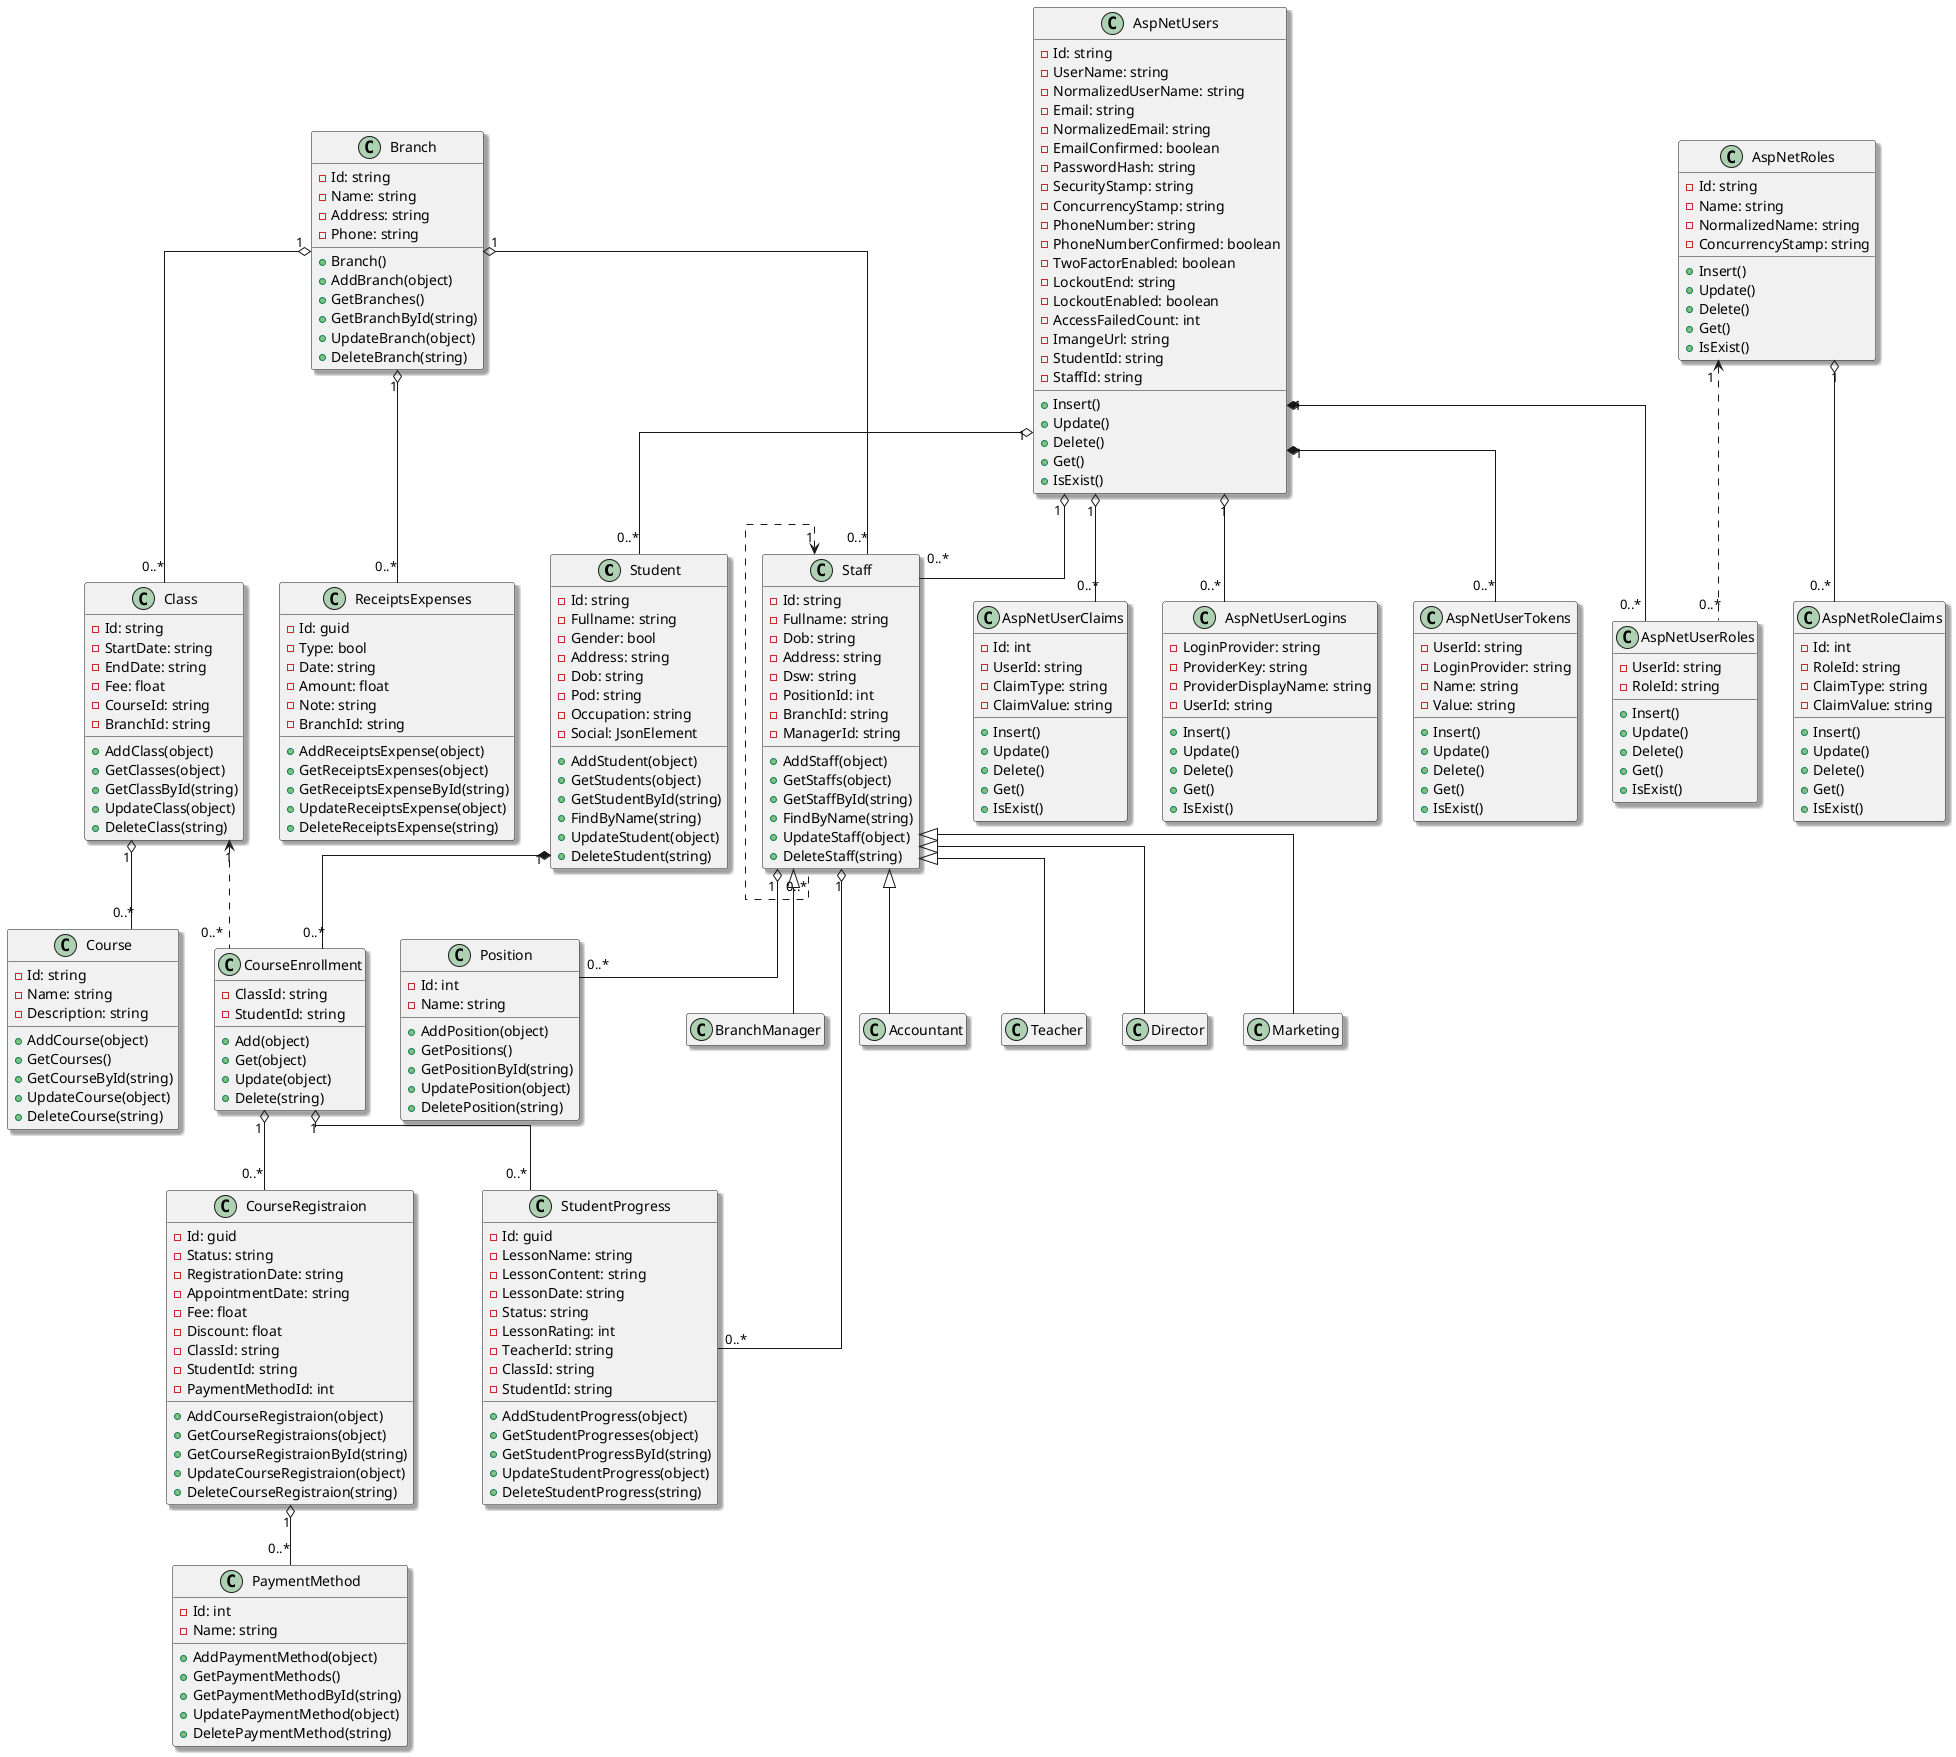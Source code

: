 @startuml SaoVietClassDiagram

skinparam linetype ortho
skinparam shadowing true

class Student {
	- Id: string
	- Fullname: string
	- Gender: bool
	- Address: string
	- Dob: string
	- Pod: string
	- Occupation: string
	- Social: JsonElement
	+ AddStudent(object)
	+ GetStudents(object)
    + GetStudentById(string)
    + FindByName(string)
	+ UpdateStudent(object)
	+ DeleteStudent(string)
}

class CourseEnrollment {
	- ClassId: string
	- StudentId: string
	+ Add(object)
	+ Get(object)
    + Update(object)
    + Delete(string)
}

class Class {
	- Id: string
	- StartDate: string
	- EndDate: string
	- Fee: float
	- CourseId: string
	- BranchId: string
	+ AddClass(object)
	+ GetClasses(object)
	+ GetClassById(string)
    + UpdateClass(object)
    + DeleteClass(string)
}

class Course {
	- Id: string
	- Name: string
	- Description: string
	+ AddCourse(object)
	+ GetCourses()
	+ GetCourseById(string)
    + UpdateCourse(object)
    + DeleteCourse(string)
}

class Branch {
	- Id: string
	- Name: string
	- Address: string
	- Phone: string
	+ Branch()
	+ AddBranch(object)
	+ GetBranches()
	+ GetBranchById(string)
    + UpdateBranch(object)
    + DeleteBranch(string)
}

class ReceiptsExpenses {
	- Id: guid
	- Type: bool
	- Date: string
	- Amount: float
	- Note: string
	- BranchId: string
	+ AddReceiptsExpense(object)
	+ GetReceiptsExpenses(object)
	+ GetReceiptsExpenseById(string)
    + UpdateReceiptsExpense(object)
    + DeleteReceiptsExpense(string)
}

class Staff {
	- Id: string
	- Fullname: string
	- Dob: string
	- Address: string
	- Dsw: string
	- PositionId: int
	- BranchId: string
	- ManagerId: string
	+ AddStaff(object)
	+ GetStaffs(object)
    + GetStaffById(string)
    + FindByName(string)
	+ UpdateStaff(object)
	+ DeleteStaff(string)
}

class Position {
	- Id: int
	- Name: string
	+ AddPosition(object)
	+ GetPositions()
	+ GetPositionById(string)
    + UpdatePosition(object)
    + DeletePosition(string)
}

class StudentProgress {
	- Id: guid
	- LessonName: string
	- LessonContent: string
	- LessonDate: string
	- Status: string
	- LessonRating: int
	- TeacherId: string
	- ClassId: string
	- StudentId: string
	+ AddStudentProgress(object)
	+ GetStudentProgresses(object)
	+ GetStudentProgressById(string)
    + UpdateStudentProgress(object)
    + DeleteStudentProgress(string)
}

class CourseRegistraion {
	- Id: guid
	- Status: string
	- RegistrationDate: string
	- AppointmentDate: string
	- Fee: float
	- Discount: float
	- ClassId: string
	- StudentId: string
	- PaymentMethodId: int
	+ AddCourseRegistraion(object)
	+ GetCourseRegistraions(object)
	+ GetCourseRegistraionById(string)
    + UpdateCourseRegistraion(object)
    + DeleteCourseRegistraion(string)
}

class PaymentMethod {
	- Id: int
	- Name: string
	+ AddPaymentMethod(object)
	+ GetPaymentMethods()
	+ GetPaymentMethodById(string)
    + UpdatePaymentMethod(object)
    + DeletePaymentMethod(string)
}

class AspNetUsers {
	- Id: string
	- UserName: string
	- NormalizedUserName: string
	- Email: string
	- NormalizedEmail: string
	- EmailConfirmed: boolean
	- PasswordHash: string
	- SecurityStamp: string
	- ConcurrencyStamp: string
	- PhoneNumber: string
	- PhoneNumberConfirmed: boolean
	- TwoFactorEnabled: boolean
	- LockoutEnd: string
	- LockoutEnabled: boolean
	- AccessFailedCount: int
	- ImangeUrl: string
	- StudentId: string
	- StaffId: string
	+ Insert()
	+ Update()
	+ Delete()
	+ Get()
	+ IsExist()
}

class AspNetUserClaims {
	- Id: int
	- UserId: string
	- ClaimType: string
	- ClaimValue: string
	+ Insert()
	+ Update()
	+ Delete()
	+ Get()
	+ IsExist()
}

class AspNetUserLogins {
	- LoginProvider: string
	- ProviderKey: string
	- ProviderDisplayName: string
	- UserId: string
	+ Insert()
	+ Update()
	+ Delete()
	+ Get()
	+ IsExist()
}

class AspNetUserTokens {
	- UserId: string
	- LoginProvider: string
	- Name: string
	- Value: string
	+ Insert()
	+ Update()
	+ Delete()
	+ Get()
	+ IsExist()
}

class AspNetUserRoles {
	- UserId: string
	- RoleId: string
	+ Insert()
	+ Update()
	+ Delete()
	+ Get()
	+ IsExist()
}

class AspNetRoles {
	- Id: string
	- Name: string
	- NormalizedName: string
	- ConcurrencyStamp: string
	+ Insert()
	+ Update()
	+ Delete()
	+ Get()
	+ IsExist()
}

class AspNetRoleClaims {
	- Id: int
	- RoleId: string
	- ClaimType: string
	- ClaimValue: string
	+ Insert()
	+ Update()
	+ Delete()
	+ Get()
	+ IsExist()
}

hide empty members

class BranchManager
class Accountant
class Teacher
class Director
class Marketing

AspNetUsers "1" o-- "0..*" Student
AspNetUsers "1" o-- "0..*" Staff
AspNetUsers "1" o-- "0..*" AspNetUserClaims
AspNetUsers "1" o-- "0..*" AspNetUserLogins
AspNetUsers "1" *-- "0..*" AspNetUserTokens
AspNetUsers "1" *-- "0..*" AspNetUserRoles
AspNetRoles "1" <.. "0..*" AspNetUserRoles
AspNetRoles "1" o-- "0..*" AspNetRoleClaims
Student "1" *-- "0..*" CourseEnrollment
Class "1" <.. "0..*" CourseEnrollment
Class "1" o-- "0..*" Course
CourseEnrollment "1" o-- "0..*" StudentProgress
CourseEnrollment "1" o-- "0..*" CourseRegistraion
CourseRegistraion "1" o-- "0..*" PaymentMethod
Branch "1" o-- "0..*" Class
Branch "1" o-- "0..*" ReceiptsExpenses
Branch "1" o-- "0..*" Staff
Staff "1" <.. "0..*" Staff
Staff "1" o-- "0..*" Position
Staff "1" o-- "0..*" StudentProgress
Staff <|-down- BranchManager
Staff <|-down- Accountant
Staff <|-down- Teacher
Staff <|-down- Director
Staff <|-down- Marketing

@enduml